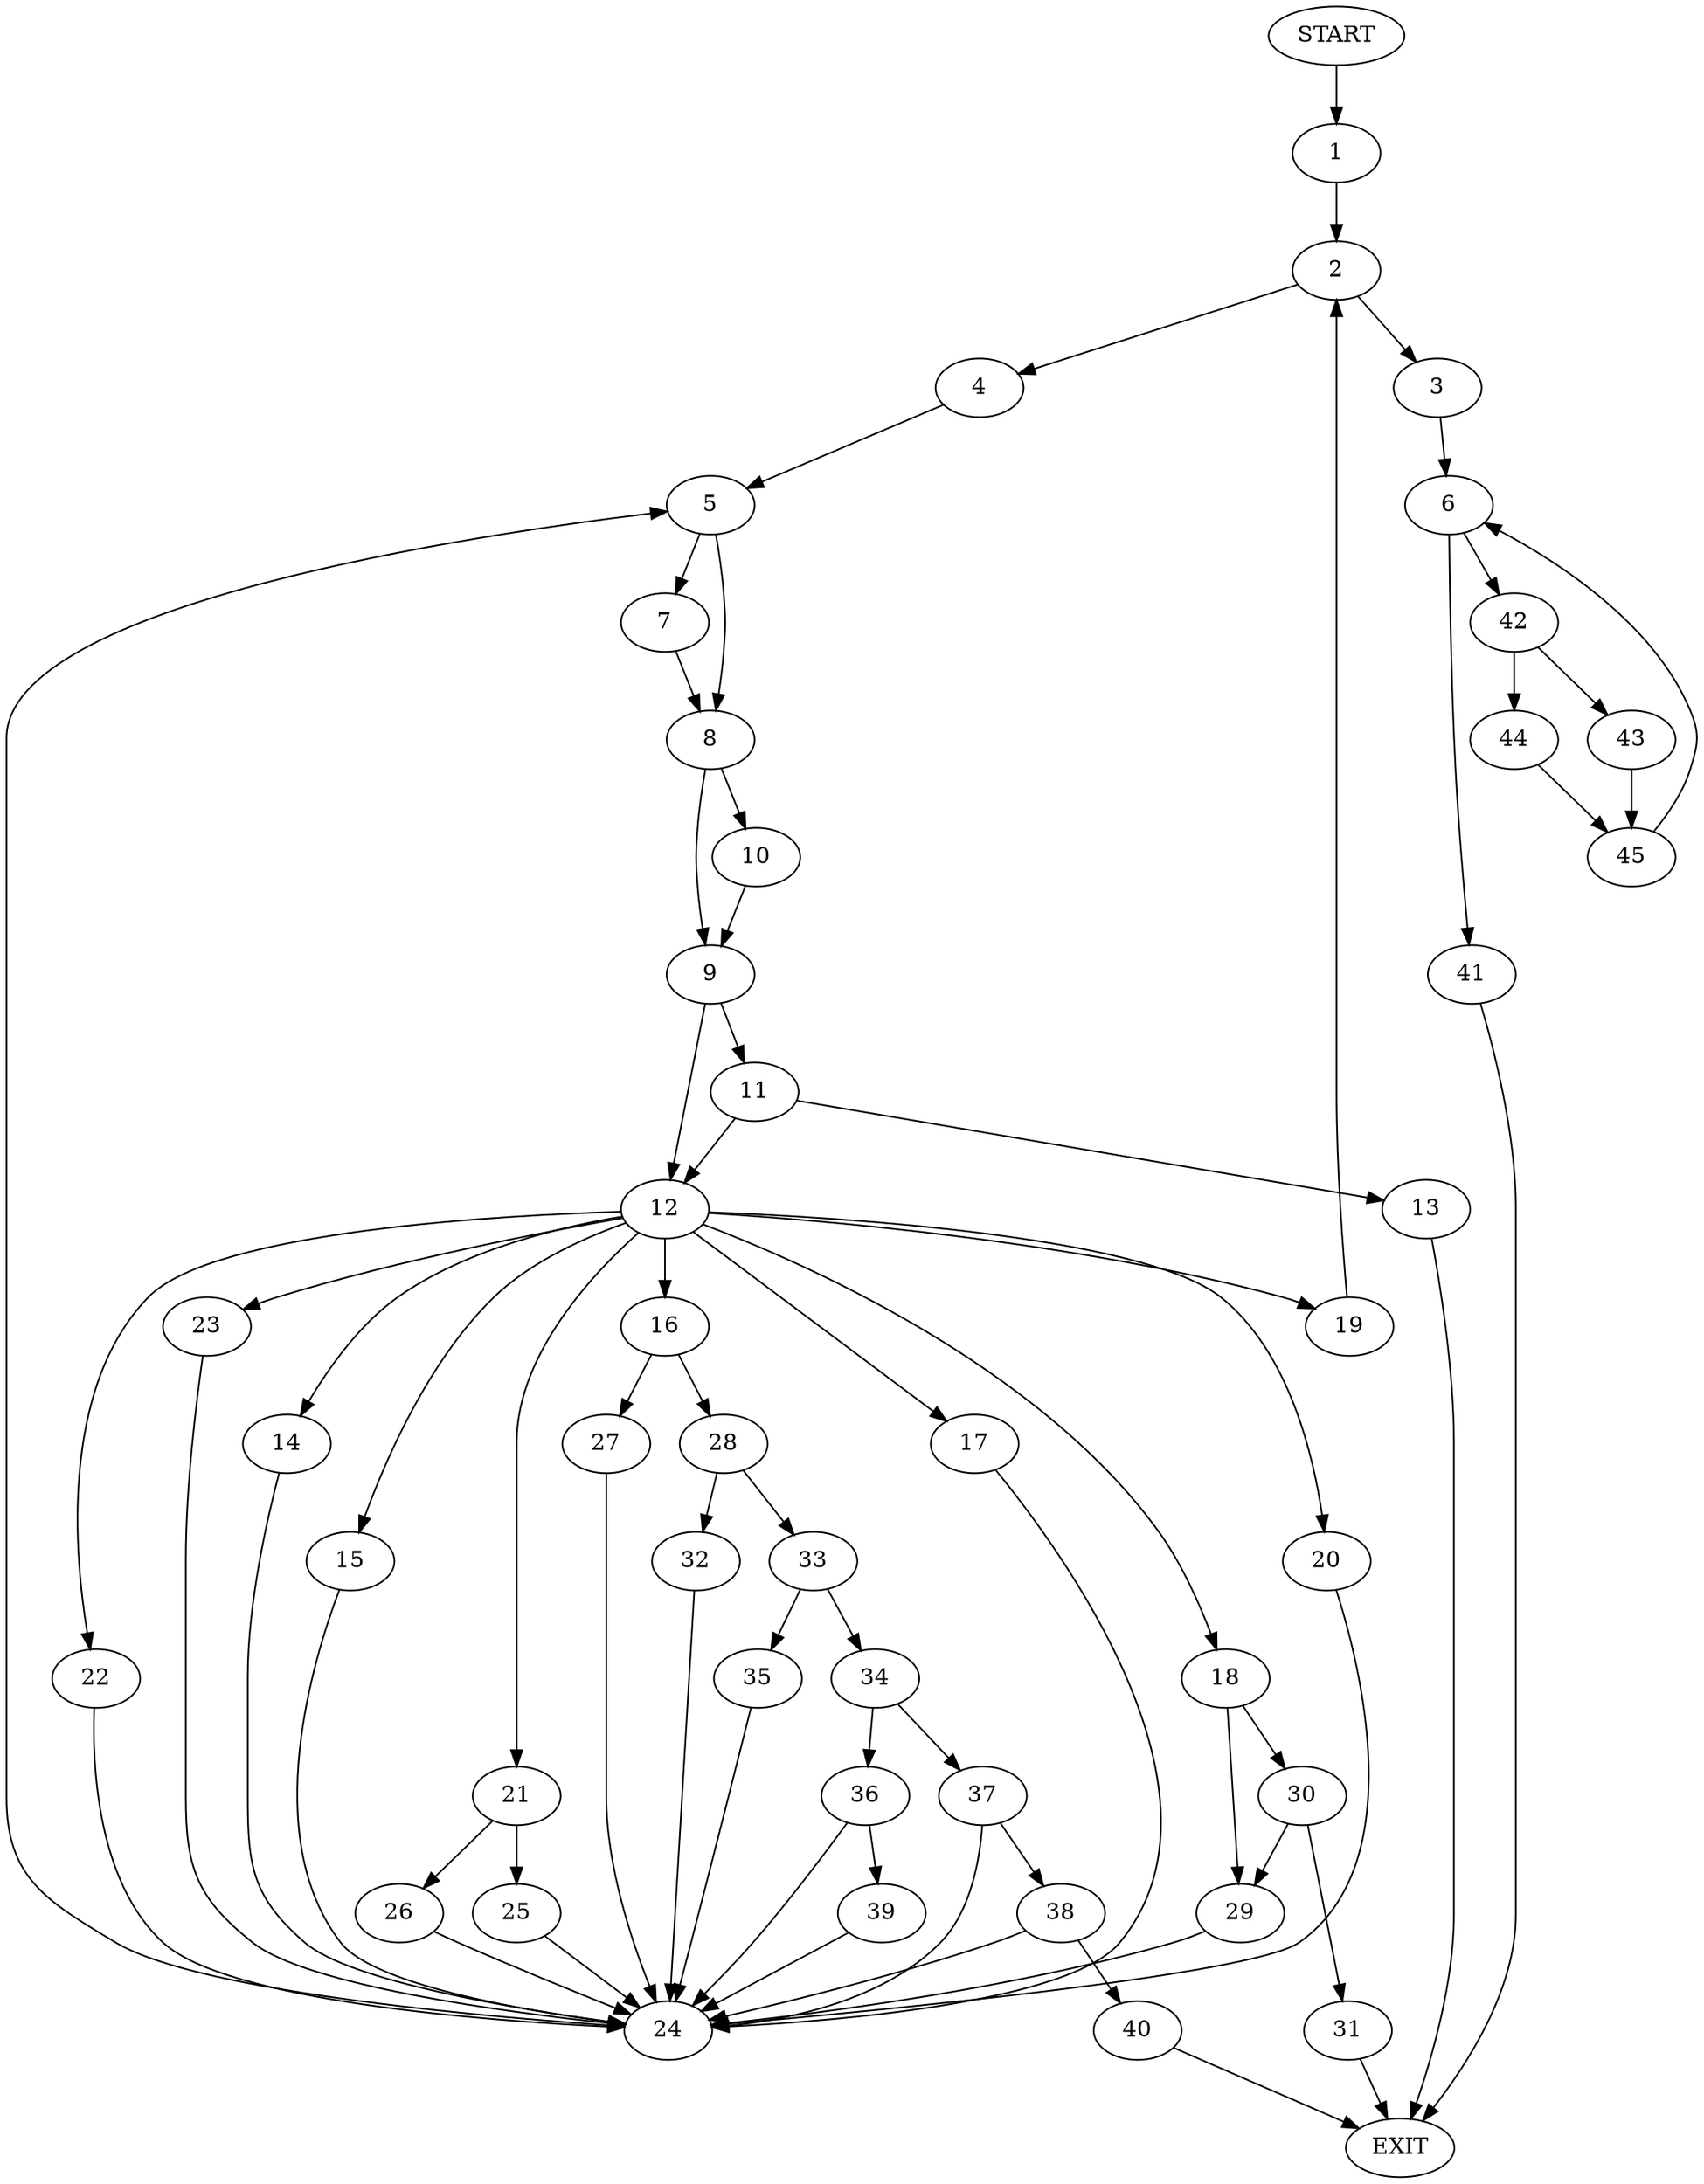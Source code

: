 digraph {
0 [label="START"]
46 [label="EXIT"]
0 -> 1
1 -> 2
2 -> 3
2 -> 4
4 -> 5
3 -> 6
5 -> 7
5 -> 8
7 -> 8
8 -> 9
8 -> 10
10 -> 9
9 -> 11
9 -> 12
11 -> 12
11 -> 13
12 -> 14
12 -> 15
12 -> 16
12 -> 17
12 -> 18
12 -> 19
12 -> 20
12 -> 21
12 -> 22
12 -> 23
13 -> 46
22 -> 24
14 -> 24
15 -> 24
21 -> 25
21 -> 26
23 -> 24
19 -> 2
16 -> 27
16 -> 28
17 -> 24
20 -> 24
18 -> 29
18 -> 30
24 -> 5
25 -> 24
26 -> 24
29 -> 24
30 -> 29
30 -> 31
31 -> 46
27 -> 24
28 -> 32
28 -> 33
32 -> 24
33 -> 34
33 -> 35
34 -> 36
34 -> 37
35 -> 24
37 -> 38
37 -> 24
36 -> 39
36 -> 24
38 -> 40
38 -> 24
40 -> 46
39 -> 24
6 -> 41
6 -> 42
41 -> 46
42 -> 43
42 -> 44
44 -> 45
43 -> 45
45 -> 6
}

